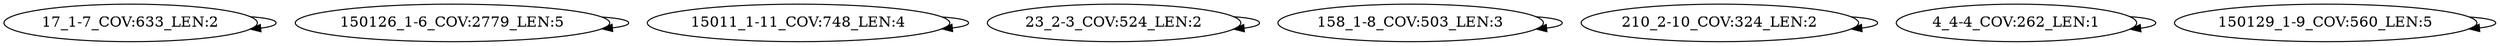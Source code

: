 digraph G {
    "17_1-7_COV:633_LEN:2" -> "17_1-7_COV:633_LEN:2";
    "150126_1-6_COV:2779_LEN:5" -> "150126_1-6_COV:2779_LEN:5";
    "15011_1-11_COV:748_LEN:4" -> "15011_1-11_COV:748_LEN:4";
    "23_2-3_COV:524_LEN:2" -> "23_2-3_COV:524_LEN:2";
    "158_1-8_COV:503_LEN:3" -> "158_1-8_COV:503_LEN:3";
    "210_2-10_COV:324_LEN:2" -> "210_2-10_COV:324_LEN:2";
    "4_4-4_COV:262_LEN:1" -> "4_4-4_COV:262_LEN:1";
    "150129_1-9_COV:560_LEN:5" -> "150129_1-9_COV:560_LEN:5";
}
